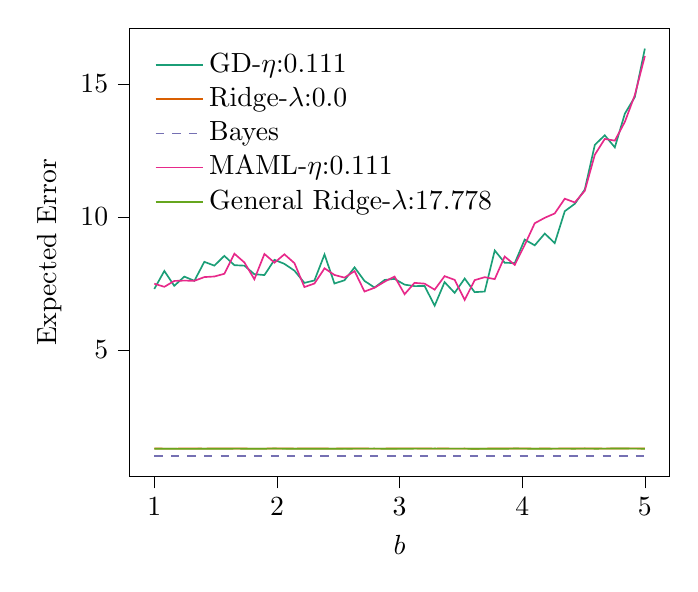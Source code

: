 % This file was created with tikzplotlib v0.10.1.
\begin{tikzpicture}

\definecolor{chocolate217952}{RGB}{217,95,2}
\definecolor{darkcyan27158119}{RGB}{27,158,119}
\definecolor{darkgray176}{RGB}{176,176,176}
\definecolor{deeppink23141138}{RGB}{231,41,138}
\definecolor{lightslategray117112179}{RGB}{117,112,179}
\definecolor{olivedrab10216630}{RGB}{102,166,30}

\begin{axis}[
legend cell align={left},
legend style={
  fill opacity=0.8,
  draw opacity=1,
  text opacity=1,
  at={(0.03,0.97)},
  anchor=north west,
  draw=none
},
tick align=outside,
tick pos=left,
x grid style={darkgray176},
xlabel={\(\displaystyle b\)},
xmin=0.8, xmax=5.2,
xtick style={color=black},
y grid style={darkgray176},
ylabel={Expected Error},
ymin=0.234, ymax=17.096,
ytick style={color=black}
]
\addplot [semithick, darkcyan27158119]
table {%
1 7.289
1.082 7.967
1.163 7.408
1.245 7.754
1.327 7.596
1.408 8.31
1.49 8.166
1.571 8.534
1.653 8.184
1.735 8.165
1.816 7.844
1.898 7.812
1.98 8.385
2.061 8.233
2.143 7.977
2.224 7.518
2.306 7.61
2.388 8.586
2.469 7.494
2.551 7.617
2.633 8.101
2.714 7.591
2.796 7.342
2.878 7.628
2.959 7.668
3.041 7.452
3.122 7.397
3.204 7.399
3.286 6.66
3.367 7.546
3.449 7.143
3.531 7.681
3.612 7.169
3.694 7.192
3.776 8.737
3.857 8.276
3.939 8.261
4.02 9.146
4.102 8.93
4.184 9.373
4.265 9.013
4.347 10.214
4.429 10.493
4.51 11.027
4.592 12.708
4.673 13.07
4.755 12.614
4.837 13.885
4.918 14.506
5 16.33
};
\addlegendentry{GD-$\eta$:0.111}
\addplot [semithick, chocolate217952]
table {%
1 1.289
1.082 1.285
1.163 1.283
1.245 1.29
1.327 1.288
1.408 1.285
1.49 1.288
1.571 1.291
1.653 1.286
1.735 1.287
1.816 1.283
1.898 1.285
1.98 1.288
2.061 1.293
2.143 1.285
2.224 1.288
2.306 1.291
2.388 1.287
2.469 1.284
2.551 1.293
2.633 1.287
2.714 1.288
2.796 1.283
2.878 1.285
2.959 1.291
3.041 1.294
3.122 1.293
3.204 1.288
3.286 1.285
3.367 1.288
3.449 1.283
3.531 1.286
3.612 1.28
3.694 1.285
3.776 1.288
3.857 1.288
3.939 1.286
4.02 1.289
4.102 1.284
4.184 1.288
4.265 1.284
4.347 1.289
4.429 1.288
4.51 1.286
4.592 1.288
4.673 1.285
4.755 1.29
4.837 1.291
4.918 1.293
5 1.288
};
\addlegendentry{Ridge-$\lambda$:0.0}
\addplot [semithick, lightslategray117112179, dashed]
table {%
1 1.0
1.082 1.0
1.163 1.0
1.245 1.0
1.327 1.0
1.408 1.0
1.49 1.0
1.571 1.0
1.653 1.0
1.735 1.0
1.816 1.0
1.898 1.0
1.98 1.0
2.061 1.0
2.143 1.0
2.224 1.0
2.306 1.0
2.388 1.0
2.469 1.0
2.551 1.0
2.633 1.0
2.714 1.0
2.796 1.0
2.878 1.0
2.959 1.0
3.041 1.0
3.122 1.0
3.204 1.0
3.286 1.0
3.367 1.0
3.449 1.0
3.531 1.0
3.612 1.0
3.694 1.0
3.776 1.0
3.857 1.0
3.939 1.0
4.02 1.0
4.102 1.0
4.184 1.0
4.265 1.0
4.347 1.0
4.429 1.0
4.51 1.0
4.592 1.0
4.673 1.0
4.755 1.0
4.837 1.0
4.918 1.0
5 1.0
};
\addlegendentry{Bayes}
\addplot [semithick, deeppink23141138]
table {%
1 7.487
1.082 7.37
1.163 7.591
1.245 7.604
1.327 7.595
1.408 7.736
1.49 7.758
1.571 7.86
1.653 8.616
1.735 8.285
1.816 7.654
1.898 8.606
1.98 8.278
2.061 8.593
2.143 8.259
2.224 7.361
2.306 7.494
2.388 8.065
2.469 7.816
2.551 7.715
2.633 7.962
2.714 7.192
2.796 7.335
2.878 7.564
2.959 7.756
3.041 7.092
3.122 7.519
3.204 7.489
3.286 7.263
3.367 7.771
3.449 7.632
3.531 6.877
3.612 7.621
3.694 7.732
3.776 7.659
3.857 8.509
3.939 8.194
4.02 8.942
4.102 9.761
4.184 9.966
4.265 10.13
4.347 10.684
4.429 10.543
4.51 10.981
4.592 12.339
4.673 12.932
4.755 12.868
4.837 13.575
4.918 14.58
5 16.05
};
\addlegendentry{MAML-$\eta$:0.111}
\addplot [semithick, olivedrab10216630]
table {%
1 1.278
1.082 1.277
1.163 1.277
1.245 1.275
1.327 1.274
1.408 1.281
1.49 1.279
1.571 1.278
1.653 1.283
1.735 1.282
1.816 1.278
1.898 1.281
1.98 1.287
2.061 1.281
2.143 1.282
2.224 1.279
2.306 1.281
2.388 1.281
2.469 1.28
2.551 1.28
2.633 1.283
2.714 1.284
2.796 1.286
2.878 1.28
2.959 1.282
3.041 1.277
3.122 1.283
3.204 1.283
3.286 1.286
3.367 1.284
3.449 1.284
3.531 1.283
3.612 1.281
3.694 1.28
3.776 1.281
3.857 1.279
3.939 1.287
4.02 1.284
4.102 1.278
4.184 1.278
4.265 1.284
4.347 1.283
4.429 1.282
4.51 1.286
4.592 1.282
4.673 1.283
4.755 1.288
4.837 1.288
4.918 1.283
5 1.282
};
\addlegendentry{General Ridge-$\lambda$:17.778}
\end{axis}

\end{tikzpicture}
